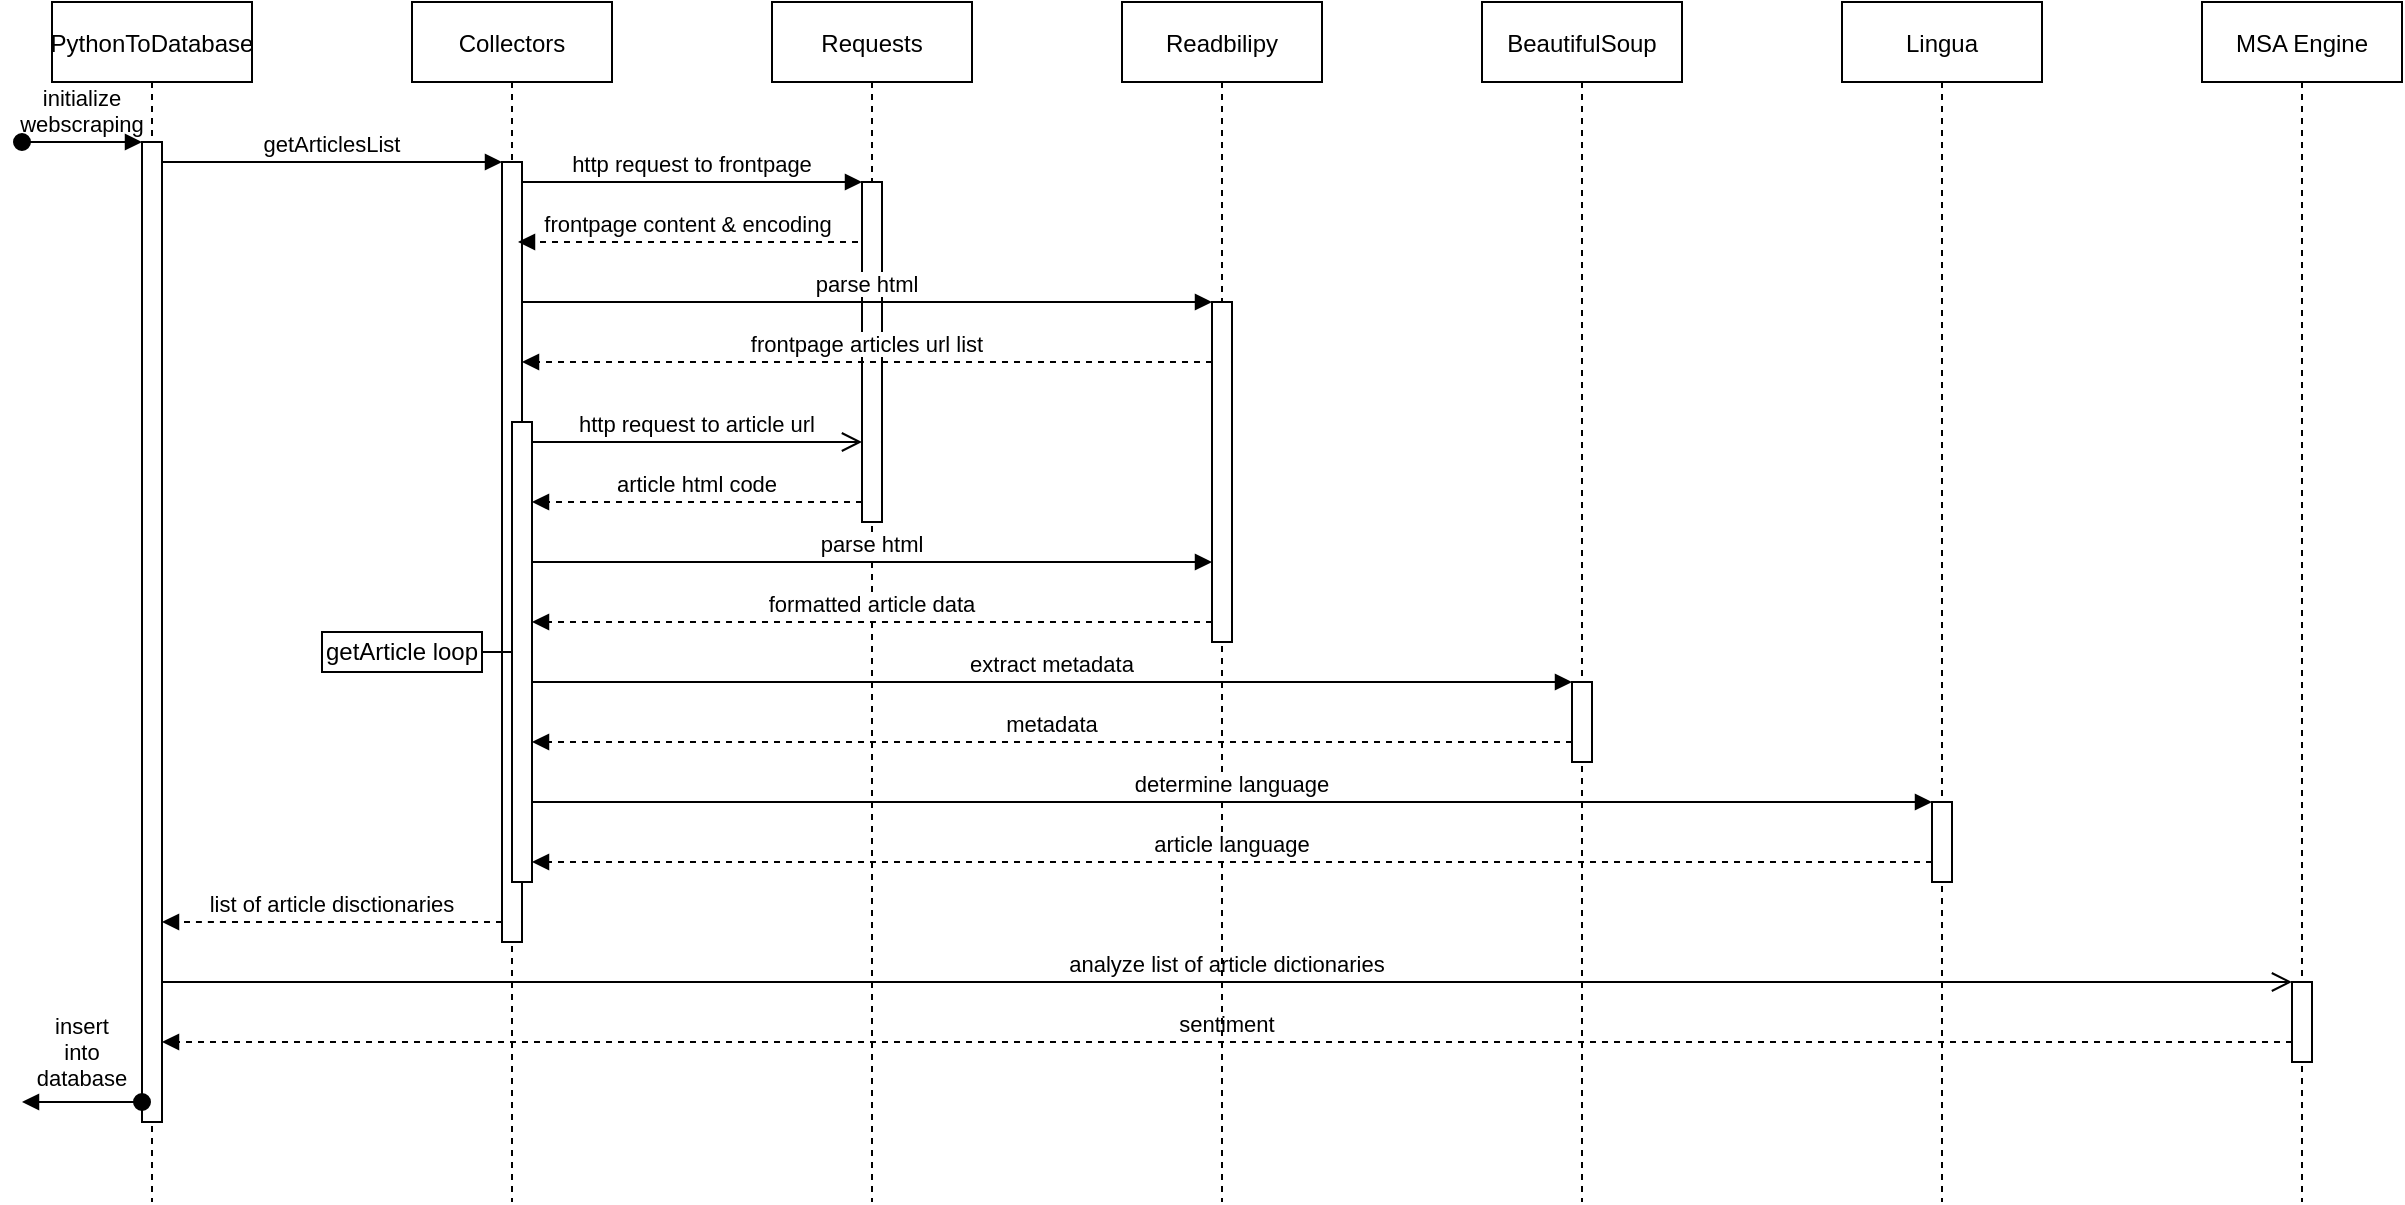 <mxfile version="17.1.2" type="github" pages="2">
  <diagram id="kgpKYQtTHZ0yAKxKKP6v" name="Page-1">
    <mxGraphModel dx="1196" dy="796" grid="1" gridSize="10" guides="1" tooltips="1" connect="1" arrows="1" fold="1" page="1" pageScale="1" pageWidth="850" pageHeight="1100" math="0" shadow="0">
      <root>
        <mxCell id="0" />
        <mxCell id="1" parent="0" />
        <mxCell id="3nuBFxr9cyL0pnOWT2aG-1" value="PythonToDatabase" style="shape=umlLifeline;perimeter=lifelinePerimeter;container=1;collapsible=0;recursiveResize=0;rounded=0;shadow=0;strokeWidth=1;" parent="1" vertex="1">
          <mxGeometry x="25" y="80" width="100" height="600" as="geometry" />
        </mxCell>
        <mxCell id="3nuBFxr9cyL0pnOWT2aG-2" value="" style="points=[];perimeter=orthogonalPerimeter;rounded=0;shadow=0;strokeWidth=1;" parent="3nuBFxr9cyL0pnOWT2aG-1" vertex="1">
          <mxGeometry x="45" y="70" width="10" height="490" as="geometry" />
        </mxCell>
        <mxCell id="3nuBFxr9cyL0pnOWT2aG-3" value="initialize&#xa;webscraping" style="verticalAlign=bottom;startArrow=oval;endArrow=block;startSize=8;shadow=0;strokeWidth=1;labelBackgroundColor=none;" parent="3nuBFxr9cyL0pnOWT2aG-1" target="3nuBFxr9cyL0pnOWT2aG-2" edge="1">
          <mxGeometry relative="1" as="geometry">
            <mxPoint x="-15" y="70" as="sourcePoint" />
          </mxGeometry>
        </mxCell>
        <mxCell id="3nuBFxr9cyL0pnOWT2aG-5" value="Collectors" style="shape=umlLifeline;perimeter=lifelinePerimeter;container=1;collapsible=0;recursiveResize=0;rounded=0;shadow=0;strokeWidth=1;" parent="1" vertex="1">
          <mxGeometry x="205" y="80" width="100" height="600" as="geometry" />
        </mxCell>
        <mxCell id="3nuBFxr9cyL0pnOWT2aG-6" value="" style="points=[];perimeter=orthogonalPerimeter;rounded=0;shadow=0;strokeWidth=1;" parent="3nuBFxr9cyL0pnOWT2aG-5" vertex="1">
          <mxGeometry x="45" y="80" width="10" height="390" as="geometry" />
        </mxCell>
        <mxCell id="I4kTET7mGh0sbGKaUOuE-3" value="" style="points=[];perimeter=orthogonalPerimeter;rounded=0;shadow=0;strokeWidth=1;" parent="3nuBFxr9cyL0pnOWT2aG-5" vertex="1">
          <mxGeometry x="50" y="210" width="10" height="230" as="geometry" />
        </mxCell>
        <mxCell id="3nuBFxr9cyL0pnOWT2aG-7" value="analyze list of article dictionaries" style="verticalAlign=bottom;endArrow=open;endSize=8;shadow=0;strokeWidth=1;" parent="1" source="3nuBFxr9cyL0pnOWT2aG-2" target="15hRTUftiJXcHqlQ5vEX-2" edge="1">
          <mxGeometry relative="1" as="geometry">
            <mxPoint x="200" y="236" as="targetPoint" />
            <mxPoint x="275" y="320" as="sourcePoint" />
            <Array as="points">
              <mxPoint x="180" y="570" />
              <mxPoint x="300" y="570" />
            </Array>
          </mxGeometry>
        </mxCell>
        <mxCell id="3nuBFxr9cyL0pnOWT2aG-8" value="getArticlesList" style="verticalAlign=bottom;endArrow=block;entryX=0;entryY=0;shadow=0;strokeWidth=1;" parent="1" source="3nuBFxr9cyL0pnOWT2aG-2" target="3nuBFxr9cyL0pnOWT2aG-6" edge="1">
          <mxGeometry relative="1" as="geometry">
            <mxPoint x="180" y="160" as="sourcePoint" />
          </mxGeometry>
        </mxCell>
        <mxCell id="I4kTET7mGh0sbGKaUOuE-1" value="Requests" style="shape=umlLifeline;perimeter=lifelinePerimeter;container=1;collapsible=0;recursiveResize=0;rounded=0;shadow=0;strokeWidth=1;" parent="1" vertex="1">
          <mxGeometry x="385" y="80" width="100" height="600" as="geometry" />
        </mxCell>
        <mxCell id="I4kTET7mGh0sbGKaUOuE-2" value="" style="points=[];perimeter=orthogonalPerimeter;rounded=0;shadow=0;strokeWidth=1;" parent="I4kTET7mGh0sbGKaUOuE-1" vertex="1">
          <mxGeometry x="45" y="90" width="10" height="170" as="geometry" />
        </mxCell>
        <mxCell id="I4kTET7mGh0sbGKaUOuE-6" value="http request to frontpage" style="verticalAlign=bottom;endArrow=block;shadow=0;strokeWidth=1;" parent="1" source="3nuBFxr9cyL0pnOWT2aG-6" target="I4kTET7mGh0sbGKaUOuE-2" edge="1">
          <mxGeometry relative="1" as="geometry">
            <mxPoint x="525" y="250.0" as="sourcePoint" />
            <mxPoint x="695.0" y="250.0" as="targetPoint" />
            <Array as="points">
              <mxPoint x="385" y="170" />
            </Array>
          </mxGeometry>
        </mxCell>
        <mxCell id="I4kTET7mGh0sbGKaUOuE-5" value="http request to article url" style="verticalAlign=bottom;endArrow=open;endSize=8;shadow=0;strokeWidth=1;" parent="1" source="I4kTET7mGh0sbGKaUOuE-3" target="I4kTET7mGh0sbGKaUOuE-2" edge="1">
          <mxGeometry relative="1" as="geometry">
            <mxPoint x="435.0" y="370" as="targetPoint" />
            <Array as="points">
              <mxPoint x="410" y="300" />
            </Array>
          </mxGeometry>
        </mxCell>
        <mxCell id="I4kTET7mGh0sbGKaUOuE-8" value="formatted article data" style="verticalAlign=bottom;endArrow=block;shadow=0;strokeWidth=1;dashed=1;" parent="1" source="BM5ACPJdl5ZMtr9MuRy6-5" target="I4kTET7mGh0sbGKaUOuE-3" edge="1">
          <mxGeometry relative="1" as="geometry">
            <mxPoint x="435.0" y="410" as="sourcePoint" />
            <mxPoint x="280.0" y="350" as="targetPoint" />
            <Array as="points">
              <mxPoint x="550" y="390" />
              <mxPoint x="380" y="390" />
              <mxPoint x="360" y="390" />
            </Array>
          </mxGeometry>
        </mxCell>
        <mxCell id="I4kTET7mGh0sbGKaUOuE-4" value="frontpage content &amp; encoding" style="verticalAlign=bottom;endArrow=block;shadow=0;strokeWidth=1;dashed=1;" parent="1" edge="1">
          <mxGeometry relative="1" as="geometry">
            <mxPoint x="428" y="200" as="sourcePoint" />
            <Array as="points">
              <mxPoint x="343" y="200" />
            </Array>
            <mxPoint x="258" y="200" as="targetPoint" />
          </mxGeometry>
        </mxCell>
        <mxCell id="15hRTUftiJXcHqlQ5vEX-1" value="MSA Engine" style="shape=umlLifeline;perimeter=lifelinePerimeter;container=1;collapsible=0;recursiveResize=0;rounded=0;shadow=0;strokeWidth=1;" parent="1" vertex="1">
          <mxGeometry x="1100" y="80" width="100" height="600" as="geometry" />
        </mxCell>
        <mxCell id="15hRTUftiJXcHqlQ5vEX-2" value="" style="points=[];perimeter=orthogonalPerimeter;rounded=0;shadow=0;strokeWidth=1;" parent="15hRTUftiJXcHqlQ5vEX-1" vertex="1">
          <mxGeometry x="45" y="490" width="10" height="40" as="geometry" />
        </mxCell>
        <mxCell id="15hRTUftiJXcHqlQ5vEX-3" value="sentiment" style="verticalAlign=bottom;endArrow=block;shadow=0;strokeWidth=1;dashed=1;" parent="1" source="15hRTUftiJXcHqlQ5vEX-2" target="3nuBFxr9cyL0pnOWT2aG-2" edge="1">
          <mxGeometry relative="1" as="geometry">
            <mxPoint x="460" y="210" as="sourcePoint" />
            <Array as="points">
              <mxPoint x="720" y="600" />
              <mxPoint x="340" y="600" />
            </Array>
            <mxPoint x="290" y="210" as="targetPoint" />
          </mxGeometry>
        </mxCell>
        <mxCell id="BM5ACPJdl5ZMtr9MuRy6-1" value="list of article disctionaries" style="verticalAlign=bottom;endArrow=block;shadow=0;strokeWidth=1;dashed=1;" parent="1" source="3nuBFxr9cyL0pnOWT2aG-6" target="3nuBFxr9cyL0pnOWT2aG-2" edge="1">
          <mxGeometry relative="1" as="geometry">
            <mxPoint x="620" y="380" as="sourcePoint" />
            <Array as="points">
              <mxPoint x="190" y="540" />
              <mxPoint x="100" y="540" />
            </Array>
            <mxPoint x="90" y="380" as="targetPoint" />
          </mxGeometry>
        </mxCell>
        <mxCell id="BM5ACPJdl5ZMtr9MuRy6-4" value="Readbilipy" style="shape=umlLifeline;perimeter=lifelinePerimeter;container=1;collapsible=0;recursiveResize=0;rounded=0;shadow=0;strokeWidth=1;" parent="1" vertex="1">
          <mxGeometry x="560" y="80" width="100" height="600" as="geometry" />
        </mxCell>
        <mxCell id="BM5ACPJdl5ZMtr9MuRy6-5" value="" style="points=[];perimeter=orthogonalPerimeter;rounded=0;shadow=0;strokeWidth=1;" parent="BM5ACPJdl5ZMtr9MuRy6-4" vertex="1">
          <mxGeometry x="45" y="150" width="10" height="170" as="geometry" />
        </mxCell>
        <mxCell id="BM5ACPJdl5ZMtr9MuRy6-6" value="parse html" style="verticalAlign=bottom;endArrow=block;shadow=0;strokeWidth=1;" parent="1" source="3nuBFxr9cyL0pnOWT2aG-6" target="BM5ACPJdl5ZMtr9MuRy6-5" edge="1">
          <mxGeometry relative="1" as="geometry">
            <mxPoint x="270" y="180" as="sourcePoint" />
            <mxPoint x="440" y="180" as="targetPoint" />
            <Array as="points">
              <mxPoint x="570" y="230" />
            </Array>
          </mxGeometry>
        </mxCell>
        <mxCell id="BM5ACPJdl5ZMtr9MuRy6-7" value="frontpage articles url list" style="verticalAlign=bottom;endArrow=block;shadow=0;strokeWidth=1;dashed=1;" parent="1" source="BM5ACPJdl5ZMtr9MuRy6-5" target="3nuBFxr9cyL0pnOWT2aG-6" edge="1">
          <mxGeometry relative="1" as="geometry">
            <mxPoint x="440" y="210" as="sourcePoint" />
            <Array as="points">
              <mxPoint x="520" y="260" />
            </Array>
            <mxPoint x="270" y="210" as="targetPoint" />
          </mxGeometry>
        </mxCell>
        <mxCell id="BM5ACPJdl5ZMtr9MuRy6-8" value="article html code" style="verticalAlign=bottom;endArrow=block;shadow=0;strokeWidth=1;dashed=1;" parent="1" source="I4kTET7mGh0sbGKaUOuE-2" target="I4kTET7mGh0sbGKaUOuE-3" edge="1">
          <mxGeometry relative="1" as="geometry">
            <mxPoint x="440" y="359.5" as="sourcePoint" />
            <mxPoint x="275" y="359.5" as="targetPoint" />
            <Array as="points">
              <mxPoint x="410" y="330" />
            </Array>
          </mxGeometry>
        </mxCell>
        <mxCell id="BM5ACPJdl5ZMtr9MuRy6-9" value="parse html" style="verticalAlign=bottom;endArrow=block;shadow=0;strokeWidth=1;" parent="1" source="I4kTET7mGh0sbGKaUOuE-3" target="BM5ACPJdl5ZMtr9MuRy6-5" edge="1">
          <mxGeometry relative="1" as="geometry">
            <mxPoint x="270" y="240" as="sourcePoint" />
            <mxPoint x="615" y="240" as="targetPoint" />
            <Array as="points">
              <mxPoint x="540" y="360" />
              <mxPoint x="590" y="360" />
            </Array>
          </mxGeometry>
        </mxCell>
        <mxCell id="BM5ACPJdl5ZMtr9MuRy6-10" value="insert&#xa;into&#xa;database&#xa;" style="verticalAlign=bottom;startArrow=oval;endArrow=block;startSize=8;shadow=0;strokeWidth=1;labelBackgroundColor=none;" parent="1" source="3nuBFxr9cyL0pnOWT2aG-2" edge="1">
          <mxGeometry y="10" relative="1" as="geometry">
            <mxPoint y="550" as="sourcePoint" />
            <mxPoint x="10" y="630" as="targetPoint" />
            <mxPoint as="offset" />
            <Array as="points">
              <mxPoint x="60" y="630" />
            </Array>
          </mxGeometry>
        </mxCell>
        <mxCell id="kUgxDNZY3uOCsEVCVkqP-3" value="Lingua" style="shape=umlLifeline;perimeter=lifelinePerimeter;container=1;collapsible=0;recursiveResize=0;rounded=0;shadow=0;strokeWidth=1;" vertex="1" parent="1">
          <mxGeometry x="920" y="80" width="100" height="600" as="geometry" />
        </mxCell>
        <mxCell id="kUgxDNZY3uOCsEVCVkqP-4" value="" style="points=[];perimeter=orthogonalPerimeter;rounded=0;shadow=0;strokeWidth=1;" vertex="1" parent="kUgxDNZY3uOCsEVCVkqP-3">
          <mxGeometry x="45" y="400" width="10" height="40" as="geometry" />
        </mxCell>
        <mxCell id="kUgxDNZY3uOCsEVCVkqP-5" value="determine language" style="verticalAlign=bottom;endArrow=block;shadow=0;strokeWidth=1;" edge="1" parent="1" source="I4kTET7mGh0sbGKaUOuE-3" target="kUgxDNZY3uOCsEVCVkqP-4">
          <mxGeometry relative="1" as="geometry">
            <mxPoint x="275" y="370" as="sourcePoint" />
            <mxPoint x="615" y="370" as="targetPoint" />
            <Array as="points">
              <mxPoint x="480" y="480" />
              <mxPoint x="700" y="480" />
            </Array>
          </mxGeometry>
        </mxCell>
        <mxCell id="kUgxDNZY3uOCsEVCVkqP-7" value="article language" style="verticalAlign=bottom;endArrow=block;shadow=0;strokeWidth=1;dashed=1;" edge="1" parent="1" source="kUgxDNZY3uOCsEVCVkqP-4" target="I4kTET7mGh0sbGKaUOuE-3">
          <mxGeometry relative="1" as="geometry">
            <mxPoint x="645" y="470" as="sourcePoint" />
            <mxPoint x="305" y="470" as="targetPoint" />
            <Array as="points">
              <mxPoint x="590" y="510" />
              <mxPoint x="440" y="510" />
              <mxPoint x="390" y="510" />
            </Array>
          </mxGeometry>
        </mxCell>
        <mxCell id="kUgxDNZY3uOCsEVCVkqP-8" value="BeautifulSoup" style="shape=umlLifeline;perimeter=lifelinePerimeter;container=1;collapsible=0;recursiveResize=0;rounded=0;shadow=0;strokeWidth=1;" vertex="1" parent="1">
          <mxGeometry x="740" y="80" width="100" height="600" as="geometry" />
        </mxCell>
        <mxCell id="kUgxDNZY3uOCsEVCVkqP-9" value="" style="points=[];perimeter=orthogonalPerimeter;rounded=0;shadow=0;strokeWidth=1;" vertex="1" parent="kUgxDNZY3uOCsEVCVkqP-8">
          <mxGeometry x="45" y="340" width="10" height="40" as="geometry" />
        </mxCell>
        <mxCell id="kUgxDNZY3uOCsEVCVkqP-10" value="metadata" style="verticalAlign=bottom;endArrow=block;shadow=0;strokeWidth=1;dashed=1;" edge="1" parent="1" source="kUgxDNZY3uOCsEVCVkqP-9" target="I4kTET7mGh0sbGKaUOuE-3">
          <mxGeometry relative="1" as="geometry">
            <mxPoint x="620" y="450" as="sourcePoint" />
            <mxPoint x="280" y="450" as="targetPoint" />
            <Array as="points">
              <mxPoint x="565" y="450" />
              <mxPoint x="395" y="450" />
              <mxPoint x="375" y="450" />
            </Array>
          </mxGeometry>
        </mxCell>
        <mxCell id="kUgxDNZY3uOCsEVCVkqP-11" value="extract metadata" style="verticalAlign=bottom;endArrow=block;shadow=0;strokeWidth=1;" edge="1" parent="1" source="I4kTET7mGh0sbGKaUOuE-3" target="kUgxDNZY3uOCsEVCVkqP-9">
          <mxGeometry relative="1" as="geometry">
            <mxPoint x="280" y="420" as="sourcePoint" />
            <mxPoint x="620" y="420" as="targetPoint" />
            <Array as="points">
              <mxPoint x="555" y="420" />
              <mxPoint x="605" y="420" />
            </Array>
          </mxGeometry>
        </mxCell>
        <mxCell id="I4kTET7mGh0sbGKaUOuE-13" value="getArticle loop" style="rounded=0;whiteSpace=wrap;html=1;strokeWidth=1;fillColor=none;" parent="1" vertex="1">
          <mxGeometry x="160" y="395.0" width="80" height="20" as="geometry" />
        </mxCell>
        <mxCell id="I4kTET7mGh0sbGKaUOuE-17" style="edgeStyle=orthogonalEdgeStyle;rounded=0;orthogonalLoop=1;jettySize=auto;html=1;exitX=0.5;exitY=1;exitDx=0;exitDy=0;labelBackgroundColor=none;" parent="1" source="I4kTET7mGh0sbGKaUOuE-13" target="I4kTET7mGh0sbGKaUOuE-13" edge="1">
          <mxGeometry relative="1" as="geometry" />
        </mxCell>
        <mxCell id="I4kTET7mGh0sbGKaUOuE-16" value="" style="endArrow=none;html=1;rounded=0;labelBackgroundColor=none;" parent="1" source="I4kTET7mGh0sbGKaUOuE-13" target="I4kTET7mGh0sbGKaUOuE-3" edge="1">
          <mxGeometry width="50" height="50" relative="1" as="geometry">
            <mxPoint x="180" y="520" as="sourcePoint" />
            <mxPoint x="230" y="470" as="targetPoint" />
          </mxGeometry>
        </mxCell>
      </root>
    </mxGraphModel>
  </diagram>
  <diagram id="TF8yU6NouuPKHCayc-s7" name="Page-2">
    <mxGraphModel dx="1350" dy="884" grid="1" gridSize="10" guides="1" tooltips="1" connect="1" arrows="1" fold="1" page="1" pageScale="1" pageWidth="850" pageHeight="1100" math="0" shadow="0">
      <root>
        <mxCell id="z40cgogqJ1RT6onlNhk_-0" />
        <mxCell id="z40cgogqJ1RT6onlNhk_-1" parent="z40cgogqJ1RT6onlNhk_-0" />
        <mxCell id="z40cgogqJ1RT6onlNhk_-2" value="Database&#xa;Manager&#xa;" style="shape=umlLifeline;perimeter=lifelinePerimeter;container=1;collapsible=0;recursiveResize=0;rounded=0;shadow=0;strokeWidth=1;" vertex="1" parent="z40cgogqJ1RT6onlNhk_-1">
          <mxGeometry x="120" y="80" width="100" height="360" as="geometry" />
        </mxCell>
        <mxCell id="z40cgogqJ1RT6onlNhk_-3" value="" style="points=[];perimeter=orthogonalPerimeter;rounded=0;shadow=0;strokeWidth=1;" vertex="1" parent="z40cgogqJ1RT6onlNhk_-2">
          <mxGeometry x="45" y="70" width="10" height="250" as="geometry" />
        </mxCell>
        <mxCell id="z40cgogqJ1RT6onlNhk_-4" value="initialize&#xa;webscraping" style="verticalAlign=bottom;startArrow=oval;endArrow=block;startSize=8;shadow=0;strokeWidth=1;labelBackgroundColor=none;" edge="1" parent="z40cgogqJ1RT6onlNhk_-2" target="z40cgogqJ1RT6onlNhk_-3">
          <mxGeometry relative="1" as="geometry">
            <mxPoint x="-15" y="70" as="sourcePoint" />
          </mxGeometry>
        </mxCell>
        <mxCell id="z40cgogqJ1RT6onlNhk_-5" value="Collectors" style="shape=umlLifeline;perimeter=lifelinePerimeter;container=1;collapsible=0;recursiveResize=0;rounded=0;shadow=0;strokeWidth=1;" vertex="1" parent="z40cgogqJ1RT6onlNhk_-1">
          <mxGeometry x="300" y="80" width="100" height="360" as="geometry" />
        </mxCell>
        <mxCell id="z40cgogqJ1RT6onlNhk_-6" value="" style="points=[];perimeter=orthogonalPerimeter;rounded=0;shadow=0;strokeWidth=1;" vertex="1" parent="z40cgogqJ1RT6onlNhk_-5">
          <mxGeometry x="45" y="80" width="10" height="170" as="geometry" />
        </mxCell>
        <mxCell id="z40cgogqJ1RT6onlNhk_-7" value="" style="points=[];perimeter=orthogonalPerimeter;rounded=0;shadow=0;strokeWidth=1;" vertex="1" parent="z40cgogqJ1RT6onlNhk_-5">
          <mxGeometry x="50" y="150" width="10" height="60" as="geometry" />
        </mxCell>
        <mxCell id="z40cgogqJ1RT6onlNhk_-8" value="loop" style="rounded=0;whiteSpace=wrap;html=1;strokeWidth=1;fillColor=none;" vertex="1" parent="z40cgogqJ1RT6onlNhk_-5">
          <mxGeometry y="169.66" width="30" height="20" as="geometry" />
        </mxCell>
        <mxCell id="z40cgogqJ1RT6onlNhk_-9" value="" style="endArrow=none;html=1;rounded=0;labelBackgroundColor=none;" edge="1" parent="z40cgogqJ1RT6onlNhk_-5" source="z40cgogqJ1RT6onlNhk_-8" target="z40cgogqJ1RT6onlNhk_-7">
          <mxGeometry width="50" height="50" relative="1" as="geometry">
            <mxPoint x="-30" y="310" as="sourcePoint" />
            <mxPoint x="20" y="260" as="targetPoint" />
          </mxGeometry>
        </mxCell>
        <mxCell id="z40cgogqJ1RT6onlNhk_-10" style="edgeStyle=orthogonalEdgeStyle;rounded=0;orthogonalLoop=1;jettySize=auto;html=1;exitX=0.5;exitY=1;exitDx=0;exitDy=0;labelBackgroundColor=none;" edge="1" parent="z40cgogqJ1RT6onlNhk_-5" source="z40cgogqJ1RT6onlNhk_-8" target="z40cgogqJ1RT6onlNhk_-8">
          <mxGeometry relative="1" as="geometry" />
        </mxCell>
        <mxCell id="z40cgogqJ1RT6onlNhk_-11" value="analyze list of article dictionaries" style="verticalAlign=bottom;endArrow=open;endSize=8;shadow=0;strokeWidth=1;" edge="1" parent="z40cgogqJ1RT6onlNhk_-1" source="z40cgogqJ1RT6onlNhk_-6" target="z40cgogqJ1RT6onlNhk_-20">
          <mxGeometry relative="1" as="geometry">
            <mxPoint x="275" y="236" as="targetPoint" />
            <mxPoint x="350" y="320" as="sourcePoint" />
            <Array as="points">
              <mxPoint x="580" y="330" />
              <mxPoint x="670" y="330" />
            </Array>
          </mxGeometry>
        </mxCell>
        <mxCell id="z40cgogqJ1RT6onlNhk_-12" value="initialize collector" style="verticalAlign=bottom;endArrow=block;entryX=0;entryY=0;shadow=0;strokeWidth=1;" edge="1" parent="z40cgogqJ1RT6onlNhk_-1" source="z40cgogqJ1RT6onlNhk_-3" target="z40cgogqJ1RT6onlNhk_-6">
          <mxGeometry relative="1" as="geometry">
            <mxPoint x="275" y="160" as="sourcePoint" />
          </mxGeometry>
        </mxCell>
        <mxCell id="z40cgogqJ1RT6onlNhk_-13" value="Websites" style="shape=umlLifeline;perimeter=lifelinePerimeter;container=1;collapsible=0;recursiveResize=0;rounded=0;shadow=0;strokeWidth=1;" vertex="1" parent="z40cgogqJ1RT6onlNhk_-1">
          <mxGeometry x="480" y="80" width="100" height="360" as="geometry" />
        </mxCell>
        <mxCell id="z40cgogqJ1RT6onlNhk_-14" value="" style="points=[];perimeter=orthogonalPerimeter;rounded=0;shadow=0;strokeWidth=1;" vertex="1" parent="z40cgogqJ1RT6onlNhk_-13">
          <mxGeometry x="45" y="90" width="10" height="130" as="geometry" />
        </mxCell>
        <mxCell id="z40cgogqJ1RT6onlNhk_-15" value="getArticlesList" style="verticalAlign=bottom;endArrow=block;shadow=0;strokeWidth=1;" edge="1" parent="z40cgogqJ1RT6onlNhk_-1" source="z40cgogqJ1RT6onlNhk_-6" target="z40cgogqJ1RT6onlNhk_-14">
          <mxGeometry relative="1" as="geometry">
            <mxPoint x="620" y="250.0" as="sourcePoint" />
            <mxPoint x="790.0" y="250.0" as="targetPoint" />
            <Array as="points">
              <mxPoint x="480" y="170" />
            </Array>
          </mxGeometry>
        </mxCell>
        <mxCell id="z40cgogqJ1RT6onlNhk_-16" value="getArticle" style="verticalAlign=bottom;endArrow=open;endSize=8;shadow=0;strokeWidth=1;" edge="1" parent="z40cgogqJ1RT6onlNhk_-1" source="z40cgogqJ1RT6onlNhk_-7">
          <mxGeometry relative="1" as="geometry">
            <mxPoint x="525.0" y="240" as="targetPoint" />
            <Array as="points">
              <mxPoint x="410" y="240" />
            </Array>
          </mxGeometry>
        </mxCell>
        <mxCell id="z40cgogqJ1RT6onlNhk_-17" value="article dictionary" style="verticalAlign=bottom;endArrow=block;shadow=0;strokeWidth=1;dashed=1;" edge="1" parent="z40cgogqJ1RT6onlNhk_-1" target="z40cgogqJ1RT6onlNhk_-7">
          <mxGeometry relative="1" as="geometry">
            <mxPoint x="525.0" y="280" as="sourcePoint" />
            <mxPoint x="370.0" y="220" as="targetPoint" />
            <Array as="points">
              <mxPoint x="480" y="280" />
            </Array>
          </mxGeometry>
        </mxCell>
        <mxCell id="z40cgogqJ1RT6onlNhk_-18" value="URL list" style="verticalAlign=bottom;endArrow=block;shadow=0;strokeWidth=1;dashed=1;" edge="1" parent="z40cgogqJ1RT6onlNhk_-1" source="z40cgogqJ1RT6onlNhk_-14" target="z40cgogqJ1RT6onlNhk_-6">
          <mxGeometry relative="1" as="geometry">
            <mxPoint x="525.0" y="220" as="sourcePoint" />
            <Array as="points">
              <mxPoint x="440" y="200" />
            </Array>
          </mxGeometry>
        </mxCell>
        <mxCell id="z40cgogqJ1RT6onlNhk_-19" value="Engine" style="shape=umlLifeline;perimeter=lifelinePerimeter;container=1;collapsible=0;recursiveResize=0;rounded=0;shadow=0;strokeWidth=1;" vertex="1" parent="z40cgogqJ1RT6onlNhk_-1">
          <mxGeometry x="660" y="80" width="100" height="360" as="geometry" />
        </mxCell>
        <mxCell id="z40cgogqJ1RT6onlNhk_-20" value="" style="points=[];perimeter=orthogonalPerimeter;rounded=0;shadow=0;strokeWidth=1;" vertex="1" parent="z40cgogqJ1RT6onlNhk_-19">
          <mxGeometry x="45" y="250" width="10" height="60" as="geometry" />
        </mxCell>
        <mxCell id="z40cgogqJ1RT6onlNhk_-21" value="sentiment" style="verticalAlign=bottom;endArrow=block;shadow=0;strokeWidth=1;dashed=1;" edge="1" parent="z40cgogqJ1RT6onlNhk_-1" source="z40cgogqJ1RT6onlNhk_-20" target="z40cgogqJ1RT6onlNhk_-3">
          <mxGeometry relative="1" as="geometry">
            <mxPoint x="535" y="210" as="sourcePoint" />
            <Array as="points">
              <mxPoint x="520" y="370" />
              <mxPoint x="450" y="370" />
              <mxPoint x="390" y="370" />
            </Array>
            <mxPoint x="365" y="210" as="targetPoint" />
          </mxGeometry>
        </mxCell>
      </root>
    </mxGraphModel>
  </diagram>
</mxfile>
